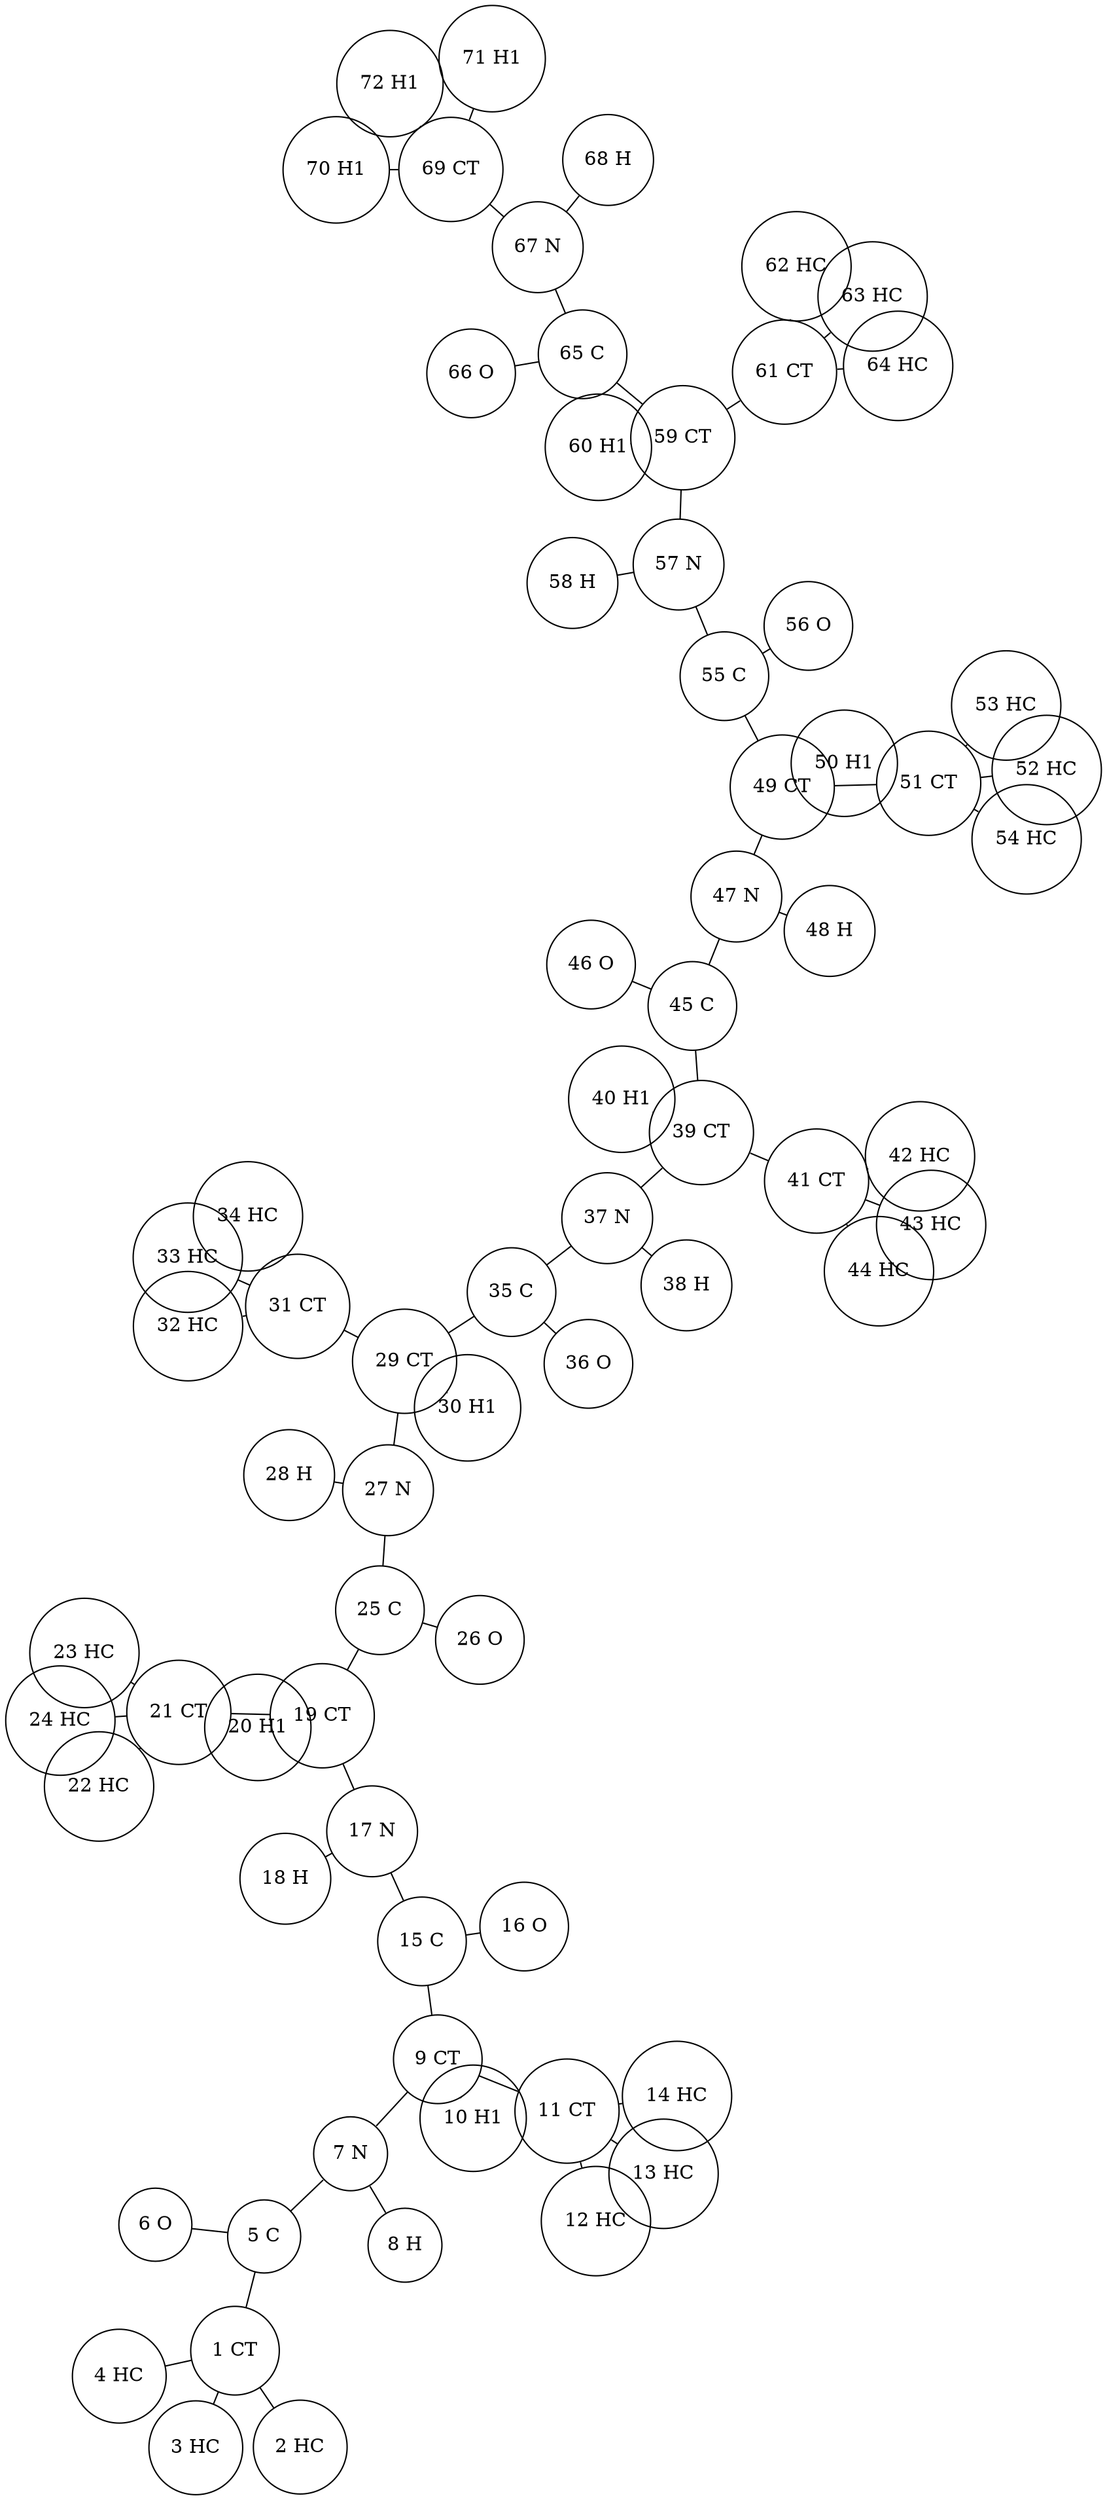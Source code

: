 
        graph G {
          layout=neato
          overlap=true
          node [shape="circle"]
    "1 CT"  -- "2 HC" ;
"1 CT"  -- "3 HC" ;
"1 CT"  -- "4 HC" ;
"1 CT"  -- "5 C" ;
"5 C"  -- "6 O" ;
"5 C"  -- "7 N" ;
"7 N"  -- "8 H" ;
"7 N"  -- "9 CT" ;
"9 CT"  -- "10 H1" ;
"9 CT"  -- "11 CT" ;
"9 CT"  -- "15 C" ;
"11 CT"  -- "12 HC" ;
"11 CT"  -- "13 HC" ;
"11 CT"  -- "14 HC" ;
"15 C"  -- "16 O" ;
"15 C"  -- "17 N" ;
"17 N"  -- "18 H" ;
"17 N"  -- "19 CT" ;
"19 CT"  -- "20 H1" ;
"19 CT"  -- "21 CT" ;
"19 CT"  -- "25 C" ;
"21 CT"  -- "22 HC" ;
"21 CT"  -- "23 HC" ;
"21 CT"  -- "24 HC" ;
"25 C"  -- "26 O" ;
"25 C"  -- "27 N" ;
"27 N"  -- "28 H" ;
"27 N"  -- "29 CT" ;
"29 CT"  -- "30 H1" ;
"29 CT"  -- "31 CT" ;
"29 CT"  -- "35 C" ;
"31 CT"  -- "32 HC" ;
"31 CT"  -- "33 HC" ;
"31 CT"  -- "34 HC" ;
"35 C"  -- "36 O" ;
"35 C"  -- "37 N" ;
"37 N"  -- "38 H" ;
"37 N"  -- "39 CT" ;
"39 CT"  -- "40 H1" ;
"39 CT"  -- "41 CT" ;
"39 CT"  -- "45 C" ;
"41 CT"  -- "42 HC" ;
"41 CT"  -- "43 HC" ;
"41 CT"  -- "44 HC" ;
"45 C"  -- "46 O" ;
"45 C"  -- "47 N" ;
"47 N"  -- "48 H" ;
"47 N"  -- "49 CT" ;
"49 CT"  -- "50 H1" ;
"49 CT"  -- "51 CT" ;
"49 CT"  -- "55 C" ;
"51 CT"  -- "52 HC" ;
"51 CT"  -- "53 HC" ;
"51 CT"  -- "54 HC" ;
"55 C"  -- "56 O" ;
"55 C"  -- "57 N" ;
"57 N"  -- "58 H" ;
"57 N"  -- "59 CT" ;
"59 CT"  -- "60 H1" ;
"59 CT"  -- "61 CT" ;
"59 CT"  -- "65 C" ;
"61 CT"  -- "62 HC" ;
"61 CT"  -- "63 HC" ;
"61 CT"  -- "64 HC" ;
"65 C"  -- "66 O" ;
"65 C"  -- "67 N" ;
"67 N"  -- "68 H" ;
"67 N"  -- "69 CT" ;
"69 CT"  -- "70 H1" ;
"69 CT"  -- "71 H1" ;
"69 CT"  -- "72 H1" ;
        }
    